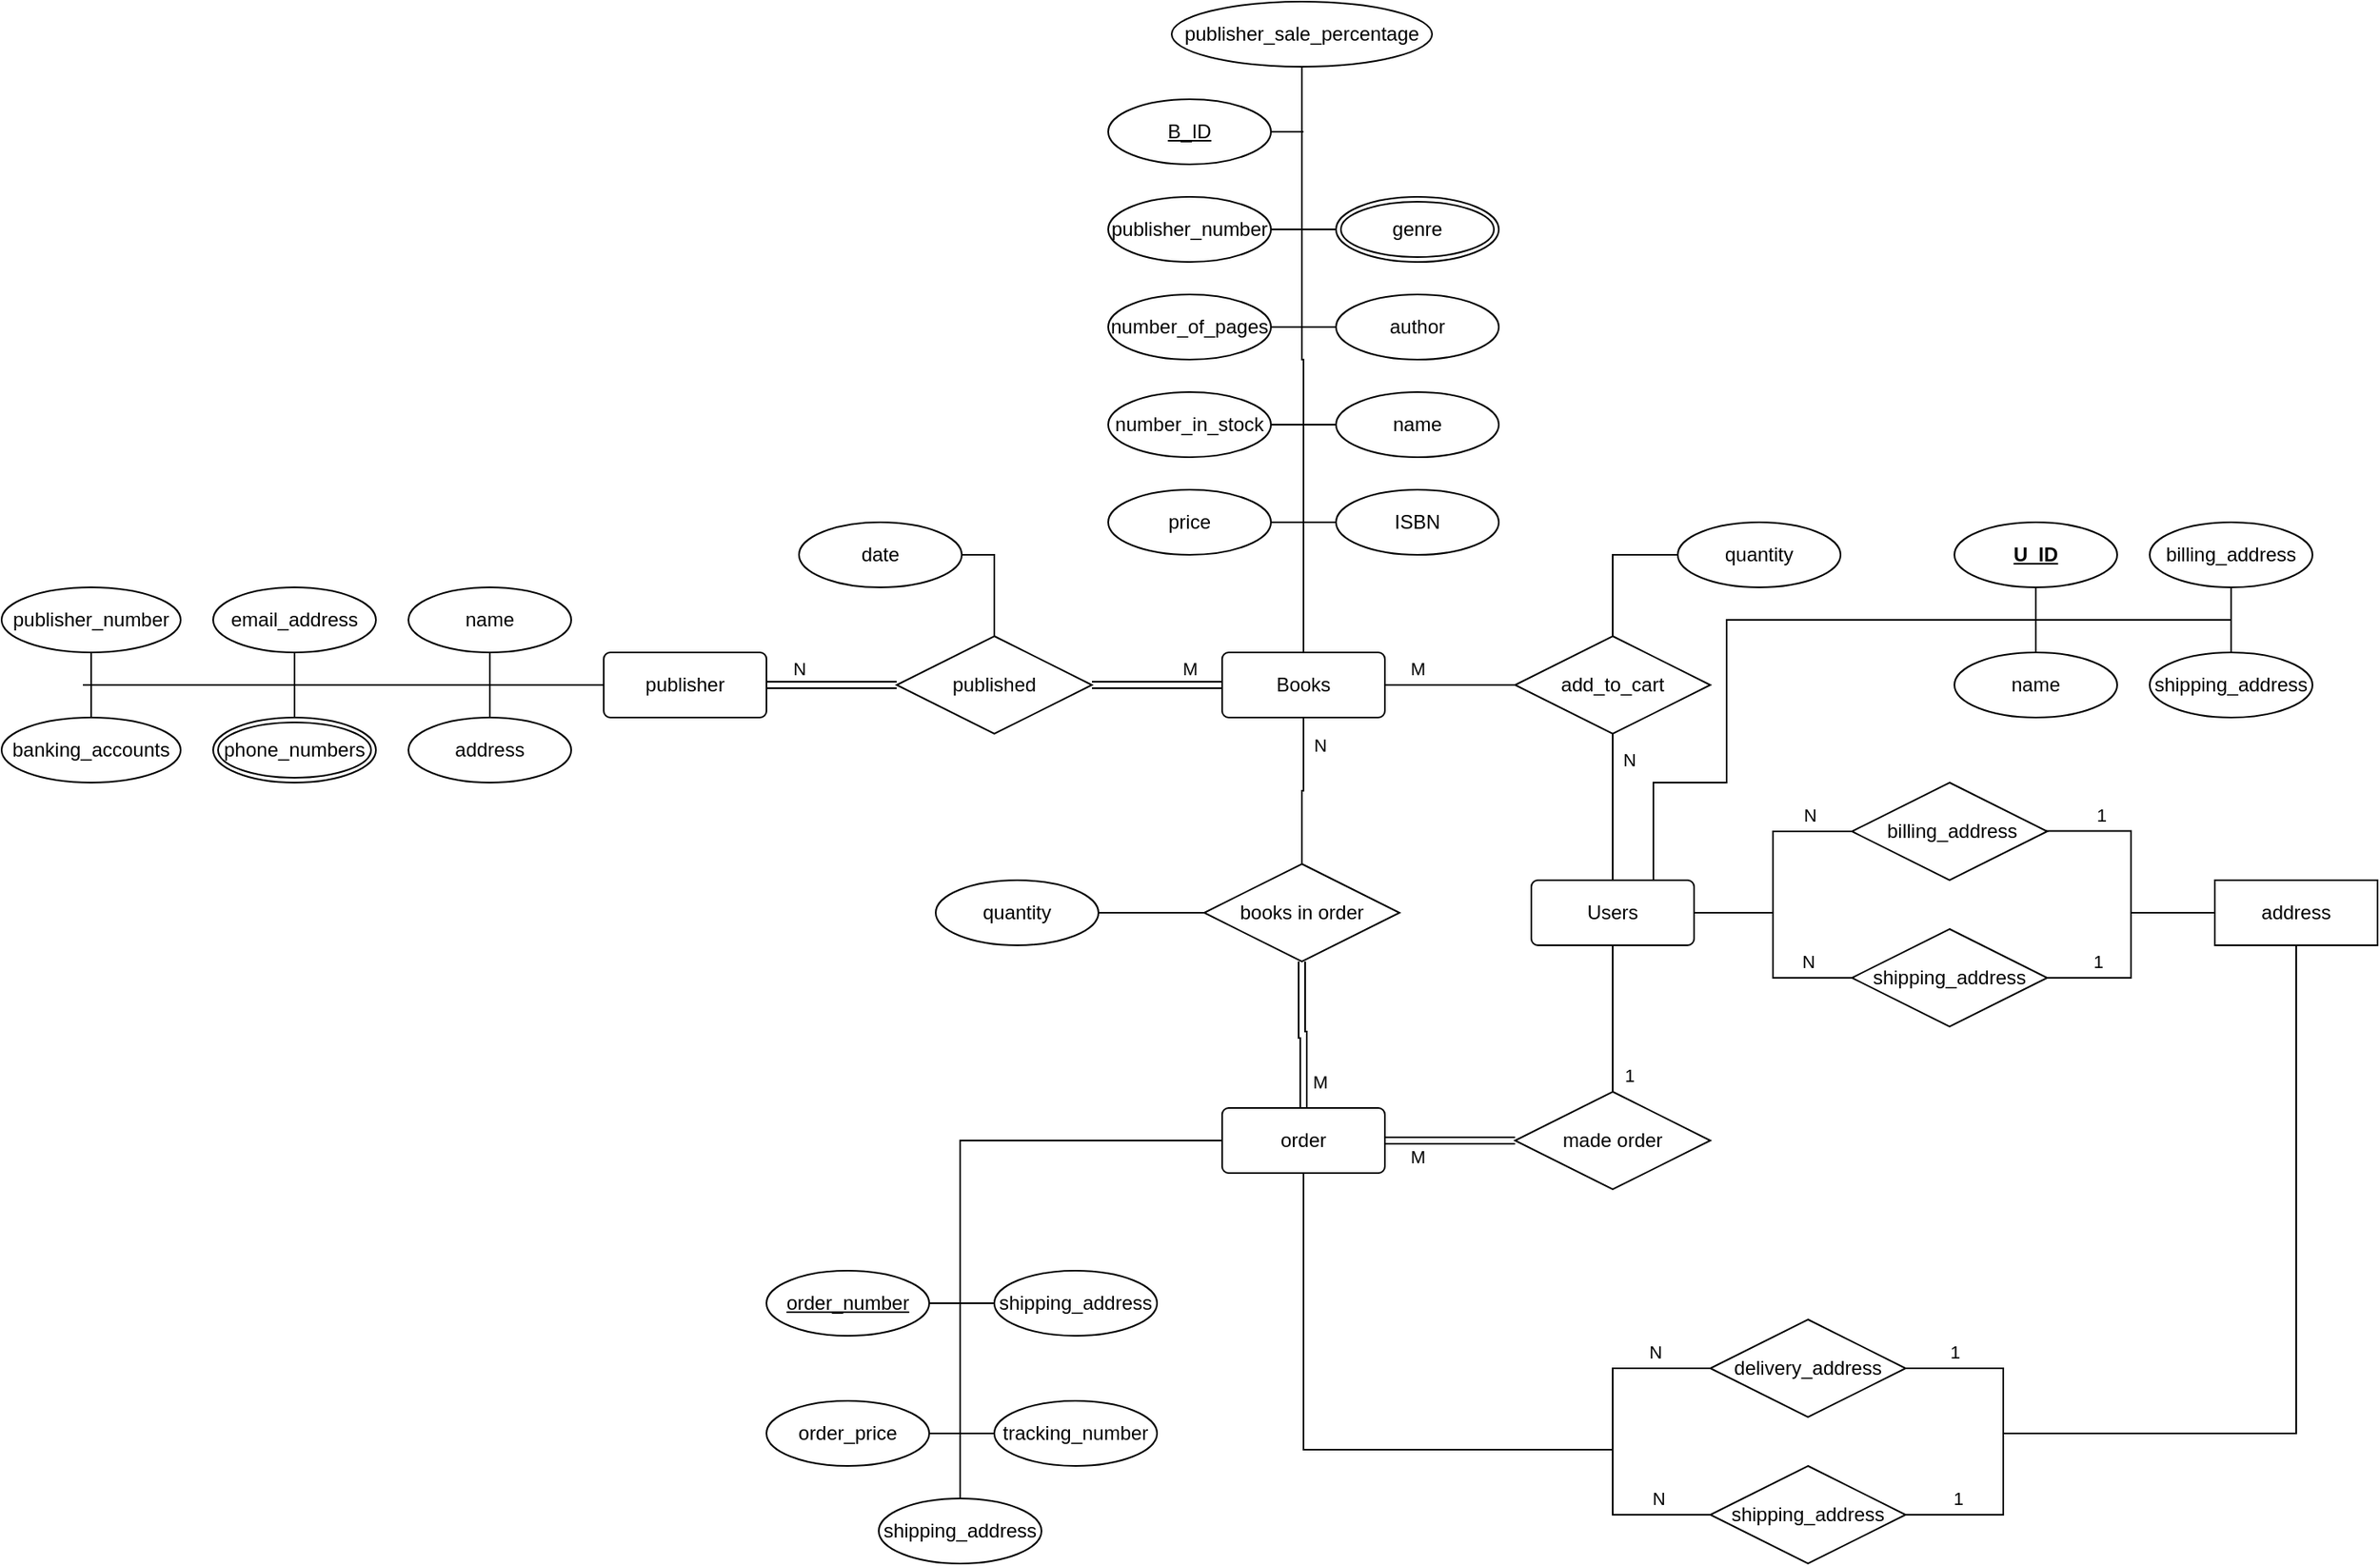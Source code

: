 <mxfile version="20.6.0" type="device"><diagram id="C5RBs43oDa-KdzZeNtuy" name="Page-1"><mxGraphModel dx="2085" dy="1860" grid="1" gridSize="10" guides="1" tooltips="1" connect="1" arrows="1" fold="1" page="1" pageScale="1" pageWidth="827" pageHeight="1169" math="0" shadow="0"><root><mxCell id="WIyWlLk6GJQsqaUBKTNV-0"/><mxCell id="WIyWlLk6GJQsqaUBKTNV-1" parent="WIyWlLk6GJQsqaUBKTNV-0"/><mxCell id="jb-GfdWBCqhSY-OQAUG5-9" value="M" style="edgeStyle=orthogonalEdgeStyle;shape=link;rounded=0;orthogonalLoop=1;jettySize=auto;html=1;exitX=0;exitY=0.5;exitDx=0;exitDy=0;entryX=1;entryY=0.5;entryDx=0;entryDy=0;strokeColor=default;endArrow=none;endFill=0;" parent="WIyWlLk6GJQsqaUBKTNV-1" source="jb-GfdWBCqhSY-OQAUG5-0" target="jb-GfdWBCqhSY-OQAUG5-4" edge="1"><mxGeometry x="-0.5" y="-10" relative="1" as="geometry"><mxPoint as="offset"/></mxGeometry></mxCell><mxCell id="jb-GfdWBCqhSY-OQAUG5-12" value="M" style="edgeStyle=orthogonalEdgeStyle;rounded=0;orthogonalLoop=1;jettySize=auto;html=1;exitX=1;exitY=0.5;exitDx=0;exitDy=0;entryX=0;entryY=0.5;entryDx=0;entryDy=0;strokeColor=default;endArrow=none;endFill=0;" parent="WIyWlLk6GJQsqaUBKTNV-1" source="jb-GfdWBCqhSY-OQAUG5-0" target="jb-GfdWBCqhSY-OQAUG5-6" edge="1"><mxGeometry x="-0.5" y="10" relative="1" as="geometry"><mxPoint as="offset"/></mxGeometry></mxCell><mxCell id="jb-GfdWBCqhSY-OQAUG5-16" style="edgeStyle=orthogonalEdgeStyle;rounded=0;orthogonalLoop=1;jettySize=auto;html=1;exitX=0.5;exitY=0;exitDx=0;exitDy=0;strokeColor=default;endArrow=none;endFill=0;entryX=0.5;entryY=1;entryDx=0;entryDy=0;" parent="WIyWlLk6GJQsqaUBKTNV-1" source="jb-GfdWBCqhSY-OQAUG5-0" target="jb-GfdWBCqhSY-OQAUG5-33" edge="1"><mxGeometry relative="1" as="geometry"><mxPoint x="490" y="-80" as="targetPoint"/></mxGeometry></mxCell><mxCell id="jb-GfdWBCqhSY-OQAUG5-0" value="Books" style="rounded=1;arcSize=10;whiteSpace=wrap;html=1;align=center;" parent="WIyWlLk6GJQsqaUBKTNV-1" vertex="1"><mxGeometry x="440" y="240" width="100" height="40" as="geometry"/></mxCell><mxCell id="jb-GfdWBCqhSY-OQAUG5-14" style="edgeStyle=orthogonalEdgeStyle;rounded=0;orthogonalLoop=1;jettySize=auto;html=1;exitX=0.5;exitY=1;exitDx=0;exitDy=0;entryX=0.5;entryY=0;entryDx=0;entryDy=0;strokeColor=default;endArrow=none;endFill=0;" parent="WIyWlLk6GJQsqaUBKTNV-1" source="jb-GfdWBCqhSY-OQAUG5-1" target="jb-GfdWBCqhSY-OQAUG5-7" edge="1"><mxGeometry relative="1" as="geometry"/></mxCell><mxCell id="jb-GfdWBCqhSY-OQAUG5-59" value="1" style="edgeLabel;html=1;align=center;verticalAlign=middle;resizable=0;points=[];" parent="jb-GfdWBCqhSY-OQAUG5-14" vertex="1" connectable="0"><mxGeometry x="-0.489" relative="1" as="geometry"><mxPoint x="10" y="57" as="offset"/></mxGeometry></mxCell><mxCell id="jb-GfdWBCqhSY-OQAUG5-108" style="edgeStyle=orthogonalEdgeStyle;rounded=0;orthogonalLoop=1;jettySize=auto;html=1;exitX=0.75;exitY=0;exitDx=0;exitDy=0;strokeColor=default;endArrow=none;endFill=0;" parent="WIyWlLk6GJQsqaUBKTNV-1" source="jb-GfdWBCqhSY-OQAUG5-1" edge="1"><mxGeometry relative="1" as="geometry"><mxPoint x="1060" y="210" as="targetPoint"/><Array as="points"><mxPoint x="705" y="320"/><mxPoint x="750" y="320"/><mxPoint x="750" y="220"/><mxPoint x="1060" y="220"/></Array></mxGeometry></mxCell><mxCell id="jb-GfdWBCqhSY-OQAUG5-110" style="edgeStyle=orthogonalEdgeStyle;rounded=0;orthogonalLoop=1;jettySize=auto;html=1;exitX=1;exitY=0.5;exitDx=0;exitDy=0;entryX=0;entryY=0.5;entryDx=0;entryDy=0;strokeColor=default;endArrow=none;endFill=0;" parent="WIyWlLk6GJQsqaUBKTNV-1" source="jb-GfdWBCqhSY-OQAUG5-1" target="jb-GfdWBCqhSY-OQAUG5-106" edge="1"><mxGeometry relative="1" as="geometry"/></mxCell><mxCell id="jb-GfdWBCqhSY-OQAUG5-113" style="edgeStyle=orthogonalEdgeStyle;rounded=0;orthogonalLoop=1;jettySize=auto;html=1;exitX=1;exitY=0.5;exitDx=0;exitDy=0;entryX=0;entryY=0.5;entryDx=0;entryDy=0;strokeColor=default;endArrow=none;endFill=0;" parent="WIyWlLk6GJQsqaUBKTNV-1" source="jb-GfdWBCqhSY-OQAUG5-1" target="jb-GfdWBCqhSY-OQAUG5-112" edge="1"><mxGeometry relative="1" as="geometry"/></mxCell><mxCell id="jb-GfdWBCqhSY-OQAUG5-115" value="N" style="edgeLabel;html=1;align=center;verticalAlign=middle;resizable=0;points=[];" parent="jb-GfdWBCqhSY-OQAUG5-113" vertex="1" connectable="0"><mxGeometry x="-0.704" y="-1" relative="1" as="geometry"><mxPoint x="50" y="-61" as="offset"/></mxGeometry></mxCell><mxCell id="jb-GfdWBCqhSY-OQAUG5-117" value="N" style="edgeLabel;html=1;align=center;verticalAlign=middle;resizable=0;points=[];" parent="jb-GfdWBCqhSY-OQAUG5-113" vertex="1" connectable="0"><mxGeometry x="0.652" relative="1" as="geometry"><mxPoint x="-3" y="-10" as="offset"/></mxGeometry></mxCell><mxCell id="jb-GfdWBCqhSY-OQAUG5-1" value="Users" style="rounded=1;arcSize=10;whiteSpace=wrap;html=1;align=center;" parent="WIyWlLk6GJQsqaUBKTNV-1" vertex="1"><mxGeometry x="630" y="380" width="100" height="40" as="geometry"/></mxCell><mxCell id="jb-GfdWBCqhSY-OQAUG5-10" style="edgeStyle=orthogonalEdgeStyle;shape=link;rounded=0;orthogonalLoop=1;jettySize=auto;html=1;exitX=0.5;exitY=0;exitDx=0;exitDy=0;entryX=0.5;entryY=1;entryDx=0;entryDy=0;strokeColor=default;endArrow=none;endFill=0;" parent="WIyWlLk6GJQsqaUBKTNV-1" source="jb-GfdWBCqhSY-OQAUG5-2" target="jb-GfdWBCqhSY-OQAUG5-5" edge="1"><mxGeometry relative="1" as="geometry"/></mxCell><mxCell id="jb-GfdWBCqhSY-OQAUG5-62" value="M" style="edgeLabel;html=1;align=center;verticalAlign=middle;resizable=0;points=[];" parent="jb-GfdWBCqhSY-OQAUG5-10" vertex="1" connectable="0"><mxGeometry x="-0.644" y="-2" relative="1" as="geometry"><mxPoint x="8" as="offset"/></mxGeometry></mxCell><mxCell id="jb-GfdWBCqhSY-OQAUG5-11" style="edgeStyle=orthogonalEdgeStyle;shape=link;rounded=0;orthogonalLoop=1;jettySize=auto;html=1;exitX=1;exitY=0.5;exitDx=0;exitDy=0;entryX=0;entryY=0.5;entryDx=0;entryDy=0;strokeColor=default;endArrow=none;endFill=0;" parent="WIyWlLk6GJQsqaUBKTNV-1" source="jb-GfdWBCqhSY-OQAUG5-2" target="jb-GfdWBCqhSY-OQAUG5-7" edge="1"><mxGeometry relative="1" as="geometry"/></mxCell><mxCell id="jb-GfdWBCqhSY-OQAUG5-58" value="M" style="edgeLabel;html=1;align=center;verticalAlign=middle;resizable=0;points=[];" parent="jb-GfdWBCqhSY-OQAUG5-11" vertex="1" connectable="0"><mxGeometry x="-0.45" y="2" relative="1" as="geometry"><mxPoint x="-2" y="12" as="offset"/></mxGeometry></mxCell><mxCell id="jb-GfdWBCqhSY-OQAUG5-107" style="edgeStyle=orthogonalEdgeStyle;rounded=0;orthogonalLoop=1;jettySize=auto;html=1;exitX=0;exitY=0.5;exitDx=0;exitDy=0;entryX=0.5;entryY=0;entryDx=0;entryDy=0;strokeColor=default;endArrow=none;endFill=0;" parent="WIyWlLk6GJQsqaUBKTNV-1" source="jb-GfdWBCqhSY-OQAUG5-2" target="jb-GfdWBCqhSY-OQAUG5-103" edge="1"><mxGeometry relative="1" as="geometry"/></mxCell><mxCell id="jb-GfdWBCqhSY-OQAUG5-122" style="edgeStyle=orthogonalEdgeStyle;rounded=0;orthogonalLoop=1;jettySize=auto;html=1;exitX=0.5;exitY=1;exitDx=0;exitDy=0;entryX=0;entryY=0.5;entryDx=0;entryDy=0;strokeColor=default;endArrow=none;endFill=0;" parent="WIyWlLk6GJQsqaUBKTNV-1" source="jb-GfdWBCqhSY-OQAUG5-2" target="jb-GfdWBCqhSY-OQAUG5-120" edge="1"><mxGeometry relative="1" as="geometry"><Array as="points"><mxPoint x="490" y="730"/><mxPoint x="680" y="730"/><mxPoint x="680" y="680"/></Array></mxGeometry></mxCell><mxCell id="jb-GfdWBCqhSY-OQAUG5-126" value="N" style="edgeLabel;html=1;align=center;verticalAlign=middle;resizable=0;points=[];" parent="jb-GfdWBCqhSY-OQAUG5-122" vertex="1" connectable="0"><mxGeometry x="0.855" y="-3" relative="1" as="geometry"><mxPoint y="-13" as="offset"/></mxGeometry></mxCell><mxCell id="jb-GfdWBCqhSY-OQAUG5-123" style="edgeStyle=orthogonalEdgeStyle;rounded=0;orthogonalLoop=1;jettySize=auto;html=1;exitX=0.5;exitY=1;exitDx=0;exitDy=0;entryX=0;entryY=0.5;entryDx=0;entryDy=0;strokeColor=default;endArrow=none;endFill=0;" parent="WIyWlLk6GJQsqaUBKTNV-1" source="jb-GfdWBCqhSY-OQAUG5-2" target="jb-GfdWBCqhSY-OQAUG5-121" edge="1"><mxGeometry relative="1" as="geometry"><Array as="points"><mxPoint x="490" y="730"/><mxPoint x="680" y="730"/><mxPoint x="680" y="770"/></Array></mxGeometry></mxCell><mxCell id="jb-GfdWBCqhSY-OQAUG5-127" value="N" style="edgeLabel;html=1;align=center;verticalAlign=middle;resizable=0;points=[];" parent="jb-GfdWBCqhSY-OQAUG5-123" vertex="1" connectable="0"><mxGeometry x="0.858" y="2" relative="1" as="geometry"><mxPoint y="-8" as="offset"/></mxGeometry></mxCell><mxCell id="jb-GfdWBCqhSY-OQAUG5-2" value="order" style="rounded=1;arcSize=10;whiteSpace=wrap;html=1;align=center;" parent="WIyWlLk6GJQsqaUBKTNV-1" vertex="1"><mxGeometry x="440" y="520" width="100" height="40" as="geometry"/></mxCell><mxCell id="jb-GfdWBCqhSY-OQAUG5-8" style="edgeStyle=orthogonalEdgeStyle;rounded=0;orthogonalLoop=1;jettySize=auto;html=1;exitX=1;exitY=0.5;exitDx=0;exitDy=0;entryX=0;entryY=0.5;entryDx=0;entryDy=0;endArrow=none;endFill=0;strokeColor=default;shape=link;" parent="WIyWlLk6GJQsqaUBKTNV-1" source="jb-GfdWBCqhSY-OQAUG5-3" target="jb-GfdWBCqhSY-OQAUG5-4" edge="1"><mxGeometry relative="1" as="geometry"/></mxCell><mxCell id="jb-GfdWBCqhSY-OQAUG5-61" value="N" style="edgeLabel;html=1;align=center;verticalAlign=middle;resizable=0;points=[];" parent="jb-GfdWBCqhSY-OQAUG5-8" vertex="1" connectable="0"><mxGeometry x="-0.55" y="1" relative="1" as="geometry"><mxPoint x="2" y="-9" as="offset"/></mxGeometry></mxCell><mxCell id="jb-GfdWBCqhSY-OQAUG5-89" style="edgeStyle=orthogonalEdgeStyle;rounded=0;orthogonalLoop=1;jettySize=auto;html=1;exitX=0;exitY=0.5;exitDx=0;exitDy=0;strokeColor=default;endArrow=none;endFill=0;" parent="WIyWlLk6GJQsqaUBKTNV-1" source="jb-GfdWBCqhSY-OQAUG5-3" edge="1"><mxGeometry relative="1" as="geometry"><mxPoint x="-260" y="260" as="targetPoint"/></mxGeometry></mxCell><mxCell id="jb-GfdWBCqhSY-OQAUG5-3" value="publisher" style="rounded=1;arcSize=10;whiteSpace=wrap;html=1;align=center;" parent="WIyWlLk6GJQsqaUBKTNV-1" vertex="1"><mxGeometry x="60" y="240" width="100" height="40" as="geometry"/></mxCell><mxCell id="jb-GfdWBCqhSY-OQAUG5-4" value="published" style="shape=rhombus;perimeter=rhombusPerimeter;whiteSpace=wrap;html=1;align=center;" parent="WIyWlLk6GJQsqaUBKTNV-1" vertex="1"><mxGeometry x="240" y="230" width="120" height="60" as="geometry"/></mxCell><mxCell id="jb-GfdWBCqhSY-OQAUG5-15" style="edgeStyle=orthogonalEdgeStyle;rounded=0;orthogonalLoop=1;jettySize=auto;html=1;exitX=0.5;exitY=0;exitDx=0;exitDy=0;entryX=0.5;entryY=1;entryDx=0;entryDy=0;strokeColor=default;endArrow=none;endFill=0;" parent="WIyWlLk6GJQsqaUBKTNV-1" source="jb-GfdWBCqhSY-OQAUG5-5" target="jb-GfdWBCqhSY-OQAUG5-0" edge="1"><mxGeometry relative="1" as="geometry"/></mxCell><mxCell id="jb-GfdWBCqhSY-OQAUG5-63" value="N" style="edgeLabel;html=1;align=center;verticalAlign=middle;resizable=0;points=[];" parent="jb-GfdWBCqhSY-OQAUG5-15" vertex="1" connectable="0"><mxGeometry x="0.622" y="-2" relative="1" as="geometry"><mxPoint x="8" as="offset"/></mxGeometry></mxCell><mxCell id="jb-GfdWBCqhSY-OQAUG5-5" value="books in order" style="shape=rhombus;perimeter=rhombusPerimeter;whiteSpace=wrap;html=1;align=center;" parent="WIyWlLk6GJQsqaUBKTNV-1" vertex="1"><mxGeometry x="429" y="370" width="120" height="60" as="geometry"/></mxCell><mxCell id="jb-GfdWBCqhSY-OQAUG5-13" style="edgeStyle=orthogonalEdgeStyle;rounded=0;orthogonalLoop=1;jettySize=auto;html=1;exitX=0.5;exitY=1;exitDx=0;exitDy=0;entryX=0.5;entryY=0;entryDx=0;entryDy=0;strokeColor=default;endArrow=none;endFill=0;" parent="WIyWlLk6GJQsqaUBKTNV-1" source="jb-GfdWBCqhSY-OQAUG5-6" target="jb-GfdWBCqhSY-OQAUG5-1" edge="1"><mxGeometry relative="1" as="geometry"/></mxCell><mxCell id="jb-GfdWBCqhSY-OQAUG5-60" value="N" style="edgeLabel;html=1;align=center;verticalAlign=middle;resizable=0;points=[];" parent="jb-GfdWBCqhSY-OQAUG5-13" vertex="1" connectable="0"><mxGeometry x="-0.644" y="1" relative="1" as="geometry"><mxPoint x="9" as="offset"/></mxGeometry></mxCell><mxCell id="jb-GfdWBCqhSY-OQAUG5-6" value="add_to_cart" style="shape=rhombus;perimeter=rhombusPerimeter;whiteSpace=wrap;html=1;align=center;" parent="WIyWlLk6GJQsqaUBKTNV-1" vertex="1"><mxGeometry x="620" y="230" width="120" height="60" as="geometry"/></mxCell><mxCell id="jb-GfdWBCqhSY-OQAUG5-7" value="made order" style="shape=rhombus;perimeter=rhombusPerimeter;whiteSpace=wrap;html=1;align=center;" parent="WIyWlLk6GJQsqaUBKTNV-1" vertex="1"><mxGeometry x="620" y="510" width="120" height="60" as="geometry"/></mxCell><mxCell id="jb-GfdWBCqhSY-OQAUG5-41" style="edgeStyle=orthogonalEdgeStyle;rounded=0;orthogonalLoop=1;jettySize=auto;html=1;exitX=1;exitY=0.5;exitDx=0;exitDy=0;strokeColor=default;endArrow=none;endFill=0;" parent="WIyWlLk6GJQsqaUBKTNV-1" source="jb-GfdWBCqhSY-OQAUG5-23" edge="1"><mxGeometry relative="1" as="geometry"><mxPoint x="490" y="160" as="targetPoint"/></mxGeometry></mxCell><mxCell id="jb-GfdWBCqhSY-OQAUG5-23" value="price" style="ellipse;whiteSpace=wrap;html=1;align=center;" parent="WIyWlLk6GJQsqaUBKTNV-1" vertex="1"><mxGeometry x="370" y="140" width="100" height="40" as="geometry"/></mxCell><mxCell id="jb-GfdWBCqhSY-OQAUG5-40" style="edgeStyle=orthogonalEdgeStyle;rounded=0;orthogonalLoop=1;jettySize=auto;html=1;exitX=1;exitY=0.5;exitDx=0;exitDy=0;strokeColor=default;endArrow=none;endFill=0;" parent="WIyWlLk6GJQsqaUBKTNV-1" source="jb-GfdWBCqhSY-OQAUG5-26" edge="1"><mxGeometry relative="1" as="geometry"><mxPoint x="490" y="100" as="targetPoint"/></mxGeometry></mxCell><mxCell id="jb-GfdWBCqhSY-OQAUG5-26" value="number_in_stock" style="ellipse;whiteSpace=wrap;html=1;align=center;" parent="WIyWlLk6GJQsqaUBKTNV-1" vertex="1"><mxGeometry x="370" y="80" width="100" height="40" as="geometry"/></mxCell><mxCell id="jb-GfdWBCqhSY-OQAUG5-37" style="edgeStyle=orthogonalEdgeStyle;rounded=0;orthogonalLoop=1;jettySize=auto;html=1;exitX=1;exitY=0.5;exitDx=0;exitDy=0;strokeColor=default;endArrow=none;endFill=0;" parent="WIyWlLk6GJQsqaUBKTNV-1" source="jb-GfdWBCqhSY-OQAUG5-27" edge="1"><mxGeometry relative="1" as="geometry"><mxPoint x="490" y="40" as="targetPoint"/></mxGeometry></mxCell><mxCell id="jb-GfdWBCqhSY-OQAUG5-27" value="number_of_pages" style="ellipse;whiteSpace=wrap;html=1;align=center;" parent="WIyWlLk6GJQsqaUBKTNV-1" vertex="1"><mxGeometry x="370" y="20" width="100" height="40" as="geometry"/></mxCell><mxCell id="jb-GfdWBCqhSY-OQAUG5-38" style="edgeStyle=orthogonalEdgeStyle;rounded=0;orthogonalLoop=1;jettySize=auto;html=1;exitX=0;exitY=0.5;exitDx=0;exitDy=0;strokeColor=default;endArrow=none;endFill=0;" parent="WIyWlLk6GJQsqaUBKTNV-1" source="jb-GfdWBCqhSY-OQAUG5-28" edge="1"><mxGeometry relative="1" as="geometry"><mxPoint x="490" y="40" as="targetPoint"/></mxGeometry></mxCell><mxCell id="jb-GfdWBCqhSY-OQAUG5-28" value="author" style="ellipse;whiteSpace=wrap;html=1;align=center;" parent="WIyWlLk6GJQsqaUBKTNV-1" vertex="1"><mxGeometry x="510" y="20" width="100" height="40" as="geometry"/></mxCell><mxCell id="jb-GfdWBCqhSY-OQAUG5-39" style="edgeStyle=orthogonalEdgeStyle;rounded=0;orthogonalLoop=1;jettySize=auto;html=1;exitX=0;exitY=0.5;exitDx=0;exitDy=0;strokeColor=default;endArrow=none;endFill=0;" parent="WIyWlLk6GJQsqaUBKTNV-1" source="jb-GfdWBCqhSY-OQAUG5-29" edge="1"><mxGeometry relative="1" as="geometry"><mxPoint x="490" y="100" as="targetPoint"/></mxGeometry></mxCell><mxCell id="jb-GfdWBCqhSY-OQAUG5-29" value="name" style="ellipse;whiteSpace=wrap;html=1;align=center;" parent="WIyWlLk6GJQsqaUBKTNV-1" vertex="1"><mxGeometry x="510" y="80" width="100" height="40" as="geometry"/></mxCell><mxCell id="jb-GfdWBCqhSY-OQAUG5-42" style="edgeStyle=orthogonalEdgeStyle;rounded=0;orthogonalLoop=1;jettySize=auto;html=1;exitX=0;exitY=0.5;exitDx=0;exitDy=0;strokeColor=default;endArrow=none;endFill=0;" parent="WIyWlLk6GJQsqaUBKTNV-1" source="jb-GfdWBCqhSY-OQAUG5-30" edge="1"><mxGeometry relative="1" as="geometry"><mxPoint x="490" y="160" as="targetPoint"/></mxGeometry></mxCell><mxCell id="jb-GfdWBCqhSY-OQAUG5-30" value="ISBN" style="ellipse;whiteSpace=wrap;html=1;align=center;" parent="WIyWlLk6GJQsqaUBKTNV-1" vertex="1"><mxGeometry x="510" y="140" width="100" height="40" as="geometry"/></mxCell><mxCell id="jb-GfdWBCqhSY-OQAUG5-35" style="edgeStyle=orthogonalEdgeStyle;rounded=0;orthogonalLoop=1;jettySize=auto;html=1;exitX=1;exitY=0.5;exitDx=0;exitDy=0;strokeColor=default;endArrow=none;endFill=0;" parent="WIyWlLk6GJQsqaUBKTNV-1" source="jb-GfdWBCqhSY-OQAUG5-31" edge="1"><mxGeometry relative="1" as="geometry"><mxPoint x="490" y="-20" as="targetPoint"/></mxGeometry></mxCell><mxCell id="jb-GfdWBCqhSY-OQAUG5-31" value="publisher_number" style="ellipse;whiteSpace=wrap;html=1;align=center;" parent="WIyWlLk6GJQsqaUBKTNV-1" vertex="1"><mxGeometry x="370" y="-40" width="100" height="40" as="geometry"/></mxCell><mxCell id="jb-GfdWBCqhSY-OQAUG5-33" value="publisher_sale_percentage" style="ellipse;whiteSpace=wrap;html=1;align=center;" parent="WIyWlLk6GJQsqaUBKTNV-1" vertex="1"><mxGeometry x="409" y="-160" width="160" height="40" as="geometry"/></mxCell><mxCell id="jb-GfdWBCqhSY-OQAUG5-36" style="edgeStyle=orthogonalEdgeStyle;rounded=0;orthogonalLoop=1;jettySize=auto;html=1;exitX=0;exitY=0.5;exitDx=0;exitDy=0;strokeColor=default;endArrow=none;endFill=0;" parent="WIyWlLk6GJQsqaUBKTNV-1" source="jb-GfdWBCqhSY-OQAUG5-34" edge="1"><mxGeometry relative="1" as="geometry"><mxPoint x="490" y="-20" as="targetPoint"/></mxGeometry></mxCell><mxCell id="jb-GfdWBCqhSY-OQAUG5-34" value="genre" style="ellipse;shape=doubleEllipse;margin=3;whiteSpace=wrap;html=1;align=center;" parent="WIyWlLk6GJQsqaUBKTNV-1" vertex="1"><mxGeometry x="510" y="-40" width="100" height="40" as="geometry"/></mxCell><mxCell id="jb-GfdWBCqhSY-OQAUG5-45" style="edgeStyle=orthogonalEdgeStyle;rounded=0;orthogonalLoop=1;jettySize=auto;html=1;exitX=1;exitY=0.5;exitDx=0;exitDy=0;strokeColor=default;endArrow=none;endFill=0;" parent="WIyWlLk6GJQsqaUBKTNV-1" source="jb-GfdWBCqhSY-OQAUG5-43" target="jb-GfdWBCqhSY-OQAUG5-4" edge="1"><mxGeometry relative="1" as="geometry"/></mxCell><mxCell id="jb-GfdWBCqhSY-OQAUG5-43" value="date" style="ellipse;whiteSpace=wrap;html=1;align=center;" parent="WIyWlLk6GJQsqaUBKTNV-1" vertex="1"><mxGeometry x="180" y="160" width="100" height="40" as="geometry"/></mxCell><mxCell id="jb-GfdWBCqhSY-OQAUG5-47" style="edgeStyle=orthogonalEdgeStyle;rounded=0;orthogonalLoop=1;jettySize=auto;html=1;exitX=0;exitY=0.5;exitDx=0;exitDy=0;entryX=0.5;entryY=0;entryDx=0;entryDy=0;strokeColor=default;endArrow=none;endFill=0;" parent="WIyWlLk6GJQsqaUBKTNV-1" source="jb-GfdWBCqhSY-OQAUG5-46" target="jb-GfdWBCqhSY-OQAUG5-6" edge="1"><mxGeometry relative="1" as="geometry"/></mxCell><mxCell id="jb-GfdWBCqhSY-OQAUG5-46" value="quantity" style="ellipse;whiteSpace=wrap;html=1;align=center;" parent="WIyWlLk6GJQsqaUBKTNV-1" vertex="1"><mxGeometry x="720" y="160" width="100" height="40" as="geometry"/></mxCell><mxCell id="jb-GfdWBCqhSY-OQAUG5-53" style="edgeStyle=orthogonalEdgeStyle;rounded=0;orthogonalLoop=1;jettySize=auto;html=1;exitX=0.5;exitY=1;exitDx=0;exitDy=0;strokeColor=default;endArrow=none;endFill=0;" parent="WIyWlLk6GJQsqaUBKTNV-1" source="jb-GfdWBCqhSY-OQAUG5-48" edge="1"><mxGeometry relative="1" as="geometry"><mxPoint x="940" y="220" as="targetPoint"/></mxGeometry></mxCell><mxCell id="jb-GfdWBCqhSY-OQAUG5-48" value="&lt;b&gt;&lt;u&gt;U_ID&lt;/u&gt;&lt;/b&gt;" style="ellipse;whiteSpace=wrap;html=1;align=center;" parent="WIyWlLk6GJQsqaUBKTNV-1" vertex="1"><mxGeometry x="890" y="160" width="100" height="40" as="geometry"/></mxCell><mxCell id="jb-GfdWBCqhSY-OQAUG5-54" style="edgeStyle=orthogonalEdgeStyle;rounded=0;orthogonalLoop=1;jettySize=auto;html=1;exitX=0.5;exitY=0;exitDx=0;exitDy=0;strokeColor=default;endArrow=none;endFill=0;" parent="WIyWlLk6GJQsqaUBKTNV-1" source="jb-GfdWBCqhSY-OQAUG5-50" edge="1"><mxGeometry relative="1" as="geometry"><mxPoint x="940" y="220" as="targetPoint"/></mxGeometry></mxCell><mxCell id="jb-GfdWBCqhSY-OQAUG5-50" value="name" style="ellipse;whiteSpace=wrap;html=1;align=center;" parent="WIyWlLk6GJQsqaUBKTNV-1" vertex="1"><mxGeometry x="890" y="240" width="100" height="40" as="geometry"/></mxCell><mxCell id="jb-GfdWBCqhSY-OQAUG5-55" style="edgeStyle=orthogonalEdgeStyle;rounded=0;orthogonalLoop=1;jettySize=auto;html=1;exitX=0.5;exitY=1;exitDx=0;exitDy=0;strokeColor=default;endArrow=none;endFill=0;" parent="WIyWlLk6GJQsqaUBKTNV-1" source="jb-GfdWBCqhSY-OQAUG5-51" edge="1"><mxGeometry relative="1" as="geometry"><mxPoint x="1060" y="220" as="targetPoint"/></mxGeometry></mxCell><mxCell id="jb-GfdWBCqhSY-OQAUG5-51" value="billing_address" style="ellipse;whiteSpace=wrap;html=1;align=center;" parent="WIyWlLk6GJQsqaUBKTNV-1" vertex="1"><mxGeometry x="1010" y="160" width="100" height="40" as="geometry"/></mxCell><mxCell id="jb-GfdWBCqhSY-OQAUG5-56" style="edgeStyle=orthogonalEdgeStyle;rounded=0;orthogonalLoop=1;jettySize=auto;html=1;exitX=0.5;exitY=0;exitDx=0;exitDy=0;strokeColor=default;endArrow=none;endFill=0;" parent="WIyWlLk6GJQsqaUBKTNV-1" source="jb-GfdWBCqhSY-OQAUG5-52" edge="1"><mxGeometry relative="1" as="geometry"><mxPoint x="1060" y="220" as="targetPoint"/></mxGeometry></mxCell><mxCell id="jb-GfdWBCqhSY-OQAUG5-52" value="shipping_address" style="ellipse;whiteSpace=wrap;html=1;align=center;" parent="WIyWlLk6GJQsqaUBKTNV-1" vertex="1"><mxGeometry x="1010" y="240" width="100" height="40" as="geometry"/></mxCell><mxCell id="jb-GfdWBCqhSY-OQAUG5-81" style="edgeStyle=orthogonalEdgeStyle;rounded=0;orthogonalLoop=1;jettySize=auto;html=1;exitX=1;exitY=0.5;exitDx=0;exitDy=0;strokeColor=default;endArrow=none;endFill=0;" parent="WIyWlLk6GJQsqaUBKTNV-1" source="jb-GfdWBCqhSY-OQAUG5-65" edge="1"><mxGeometry relative="1" as="geometry"><mxPoint x="280" y="640" as="targetPoint"/></mxGeometry></mxCell><mxCell id="jb-GfdWBCqhSY-OQAUG5-65" value="&lt;u&gt;order_number&lt;/u&gt;" style="ellipse;whiteSpace=wrap;html=1;align=center;" parent="WIyWlLk6GJQsqaUBKTNV-1" vertex="1"><mxGeometry x="160" y="620" width="100" height="40" as="geometry"/></mxCell><mxCell id="jb-GfdWBCqhSY-OQAUG5-80" style="edgeStyle=orthogonalEdgeStyle;rounded=0;orthogonalLoop=1;jettySize=auto;html=1;exitX=0;exitY=0.5;exitDx=0;exitDy=0;strokeColor=default;endArrow=none;endFill=0;" parent="WIyWlLk6GJQsqaUBKTNV-1" source="jb-GfdWBCqhSY-OQAUG5-66" edge="1"><mxGeometry relative="1" as="geometry"><mxPoint x="280" y="640" as="targetPoint"/></mxGeometry></mxCell><mxCell id="jb-GfdWBCqhSY-OQAUG5-66" value="shipping_address" style="ellipse;whiteSpace=wrap;html=1;align=center;" parent="WIyWlLk6GJQsqaUBKTNV-1" vertex="1"><mxGeometry x="300" y="620" width="100" height="40" as="geometry"/></mxCell><mxCell id="jb-GfdWBCqhSY-OQAUG5-78" style="edgeStyle=orthogonalEdgeStyle;rounded=0;orthogonalLoop=1;jettySize=auto;html=1;exitX=1;exitY=0.5;exitDx=0;exitDy=0;strokeColor=default;endArrow=none;endFill=0;" parent="WIyWlLk6GJQsqaUBKTNV-1" source="jb-GfdWBCqhSY-OQAUG5-67" edge="1"><mxGeometry relative="1" as="geometry"><mxPoint x="280" y="720" as="targetPoint"/></mxGeometry></mxCell><mxCell id="jb-GfdWBCqhSY-OQAUG5-67" value="order_price" style="ellipse;whiteSpace=wrap;html=1;align=center;" parent="WIyWlLk6GJQsqaUBKTNV-1" vertex="1"><mxGeometry x="160" y="700" width="100" height="40" as="geometry"/></mxCell><mxCell id="jb-GfdWBCqhSY-OQAUG5-79" style="edgeStyle=orthogonalEdgeStyle;rounded=0;orthogonalLoop=1;jettySize=auto;html=1;exitX=0;exitY=0.5;exitDx=0;exitDy=0;strokeColor=default;endArrow=none;endFill=0;" parent="WIyWlLk6GJQsqaUBKTNV-1" edge="1"><mxGeometry relative="1" as="geometry"><mxPoint x="280" y="720" as="targetPoint"/><mxPoint x="300" y="720" as="sourcePoint"/></mxGeometry></mxCell><mxCell id="jb-GfdWBCqhSY-OQAUG5-70" value="tracking_number" style="ellipse;whiteSpace=wrap;html=1;align=center;" parent="WIyWlLk6GJQsqaUBKTNV-1" vertex="1"><mxGeometry x="300" y="700" width="100" height="40" as="geometry"/></mxCell><mxCell id="jb-GfdWBCqhSY-OQAUG5-98" style="edgeStyle=orthogonalEdgeStyle;rounded=0;orthogonalLoop=1;jettySize=auto;html=1;exitX=1;exitY=0.5;exitDx=0;exitDy=0;entryX=0;entryY=0.5;entryDx=0;entryDy=0;strokeColor=default;endArrow=none;endFill=0;" parent="WIyWlLk6GJQsqaUBKTNV-1" source="jb-GfdWBCqhSY-OQAUG5-72" target="jb-GfdWBCqhSY-OQAUG5-5" edge="1"><mxGeometry relative="1" as="geometry"/></mxCell><mxCell id="jb-GfdWBCqhSY-OQAUG5-72" value="quantity" style="ellipse;whiteSpace=wrap;html=1;align=center;" parent="WIyWlLk6GJQsqaUBKTNV-1" vertex="1"><mxGeometry x="264" y="380" width="100" height="40" as="geometry"/></mxCell><mxCell id="jb-GfdWBCqhSY-OQAUG5-94" style="edgeStyle=orthogonalEdgeStyle;rounded=0;orthogonalLoop=1;jettySize=auto;html=1;exitX=0.5;exitY=1;exitDx=0;exitDy=0;strokeColor=default;endArrow=none;endFill=0;" parent="WIyWlLk6GJQsqaUBKTNV-1" source="jb-GfdWBCqhSY-OQAUG5-82" edge="1"><mxGeometry relative="1" as="geometry"><mxPoint x="-10" y="260" as="targetPoint"/></mxGeometry></mxCell><mxCell id="jb-GfdWBCqhSY-OQAUG5-82" value="name" style="ellipse;whiteSpace=wrap;html=1;align=center;" parent="WIyWlLk6GJQsqaUBKTNV-1" vertex="1"><mxGeometry x="-60" y="200" width="100" height="40" as="geometry"/></mxCell><mxCell id="jb-GfdWBCqhSY-OQAUG5-95" style="edgeStyle=orthogonalEdgeStyle;rounded=0;orthogonalLoop=1;jettySize=auto;html=1;exitX=0.5;exitY=0;exitDx=0;exitDy=0;strokeColor=default;endArrow=none;endFill=0;" parent="WIyWlLk6GJQsqaUBKTNV-1" source="jb-GfdWBCqhSY-OQAUG5-83" edge="1"><mxGeometry relative="1" as="geometry"><mxPoint x="-10" y="260" as="targetPoint"/></mxGeometry></mxCell><mxCell id="jb-GfdWBCqhSY-OQAUG5-83" value="address" style="ellipse;whiteSpace=wrap;html=1;align=center;" parent="WIyWlLk6GJQsqaUBKTNV-1" vertex="1"><mxGeometry x="-60" y="280" width="100" height="40" as="geometry"/></mxCell><mxCell id="jb-GfdWBCqhSY-OQAUG5-92" style="edgeStyle=orthogonalEdgeStyle;rounded=0;orthogonalLoop=1;jettySize=auto;html=1;exitX=0.5;exitY=1;exitDx=0;exitDy=0;strokeColor=default;endArrow=none;endFill=0;" parent="WIyWlLk6GJQsqaUBKTNV-1" source="jb-GfdWBCqhSY-OQAUG5-84" edge="1"><mxGeometry relative="1" as="geometry"><mxPoint x="-130" y="260" as="targetPoint"/></mxGeometry></mxCell><mxCell id="jb-GfdWBCqhSY-OQAUG5-84" value="email_address" style="ellipse;whiteSpace=wrap;html=1;align=center;" parent="WIyWlLk6GJQsqaUBKTNV-1" vertex="1"><mxGeometry x="-180" y="200" width="100" height="40" as="geometry"/></mxCell><mxCell id="jb-GfdWBCqhSY-OQAUG5-93" style="edgeStyle=orthogonalEdgeStyle;rounded=0;orthogonalLoop=1;jettySize=auto;html=1;exitX=0.5;exitY=0;exitDx=0;exitDy=0;strokeColor=default;endArrow=none;endFill=0;" parent="WIyWlLk6GJQsqaUBKTNV-1" source="jb-GfdWBCqhSY-OQAUG5-86" edge="1"><mxGeometry relative="1" as="geometry"><mxPoint x="-130" y="260" as="targetPoint"/></mxGeometry></mxCell><mxCell id="jb-GfdWBCqhSY-OQAUG5-86" value="phone_numbers" style="ellipse;shape=doubleEllipse;margin=3;whiteSpace=wrap;html=1;align=center;" parent="WIyWlLk6GJQsqaUBKTNV-1" vertex="1"><mxGeometry x="-180" y="280" width="100" height="40" as="geometry"/></mxCell><mxCell id="jb-GfdWBCqhSY-OQAUG5-90" style="edgeStyle=orthogonalEdgeStyle;rounded=0;orthogonalLoop=1;jettySize=auto;html=1;exitX=0.5;exitY=0;exitDx=0;exitDy=0;strokeColor=default;endArrow=none;endFill=0;" parent="WIyWlLk6GJQsqaUBKTNV-1" edge="1"><mxGeometry relative="1" as="geometry"><mxPoint x="-255" y="260" as="targetPoint"/><mxPoint x="-255" y="280" as="sourcePoint"/></mxGeometry></mxCell><mxCell id="jb-GfdWBCqhSY-OQAUG5-91" style="edgeStyle=orthogonalEdgeStyle;rounded=0;orthogonalLoop=1;jettySize=auto;html=1;exitX=0.5;exitY=1;exitDx=0;exitDy=0;strokeColor=default;endArrow=none;endFill=0;" parent="WIyWlLk6GJQsqaUBKTNV-1" source="jb-GfdWBCqhSY-OQAUG5-88" edge="1"><mxGeometry relative="1" as="geometry"><mxPoint x="-255" y="260" as="targetPoint"/></mxGeometry></mxCell><mxCell id="jb-GfdWBCqhSY-OQAUG5-88" value="publisher_number" style="ellipse;whiteSpace=wrap;html=1;align=center;" parent="WIyWlLk6GJQsqaUBKTNV-1" vertex="1"><mxGeometry x="-310" y="200" width="110" height="40" as="geometry"/></mxCell><mxCell id="jb-GfdWBCqhSY-OQAUG5-97" style="edgeStyle=orthogonalEdgeStyle;rounded=0;orthogonalLoop=1;jettySize=auto;html=1;exitX=1;exitY=0.5;exitDx=0;exitDy=0;strokeColor=default;endArrow=none;endFill=0;" parent="WIyWlLk6GJQsqaUBKTNV-1" source="jb-GfdWBCqhSY-OQAUG5-96" edge="1"><mxGeometry relative="1" as="geometry"><mxPoint x="490" y="-80" as="targetPoint"/></mxGeometry></mxCell><mxCell id="jb-GfdWBCqhSY-OQAUG5-96" value="&lt;u&gt;B_ID&lt;/u&gt;" style="ellipse;whiteSpace=wrap;html=1;align=center;" parent="WIyWlLk6GJQsqaUBKTNV-1" vertex="1"><mxGeometry x="370" y="-100" width="100" height="40" as="geometry"/></mxCell><mxCell id="jb-GfdWBCqhSY-OQAUG5-100" style="edgeStyle=orthogonalEdgeStyle;rounded=0;orthogonalLoop=1;jettySize=auto;html=1;exitX=0.5;exitY=1;exitDx=0;exitDy=0;strokeColor=default;endArrow=none;endFill=0;" parent="WIyWlLk6GJQsqaUBKTNV-1" source="jb-GfdWBCqhSY-OQAUG5-70" target="jb-GfdWBCqhSY-OQAUG5-70" edge="1"><mxGeometry relative="1" as="geometry"/></mxCell><mxCell id="jb-GfdWBCqhSY-OQAUG5-101" value="banking_accounts" style="ellipse;whiteSpace=wrap;html=1;align=center;" parent="WIyWlLk6GJQsqaUBKTNV-1" vertex="1"><mxGeometry x="-310" y="280" width="110" height="40" as="geometry"/></mxCell><mxCell id="jb-GfdWBCqhSY-OQAUG5-103" value="shipping_address" style="ellipse;whiteSpace=wrap;html=1;align=center;" parent="WIyWlLk6GJQsqaUBKTNV-1" vertex="1"><mxGeometry x="229" y="760" width="100" height="40" as="geometry"/></mxCell><mxCell id="jb-GfdWBCqhSY-OQAUG5-111" style="edgeStyle=orthogonalEdgeStyle;rounded=0;orthogonalLoop=1;jettySize=auto;html=1;exitX=0;exitY=0.5;exitDx=0;exitDy=0;entryX=0.833;entryY=0.495;entryDx=0;entryDy=0;entryPerimeter=0;strokeColor=default;endArrow=none;endFill=0;" parent="WIyWlLk6GJQsqaUBKTNV-1" source="jb-GfdWBCqhSY-OQAUG5-104" target="jb-GfdWBCqhSY-OQAUG5-106" edge="1"><mxGeometry relative="1" as="geometry"/></mxCell><mxCell id="jb-GfdWBCqhSY-OQAUG5-114" style="edgeStyle=orthogonalEdgeStyle;rounded=0;orthogonalLoop=1;jettySize=auto;html=1;exitX=0;exitY=0.5;exitDx=0;exitDy=0;entryX=1;entryY=0.5;entryDx=0;entryDy=0;strokeColor=default;endArrow=none;endFill=0;" parent="WIyWlLk6GJQsqaUBKTNV-1" source="jb-GfdWBCqhSY-OQAUG5-104" target="jb-GfdWBCqhSY-OQAUG5-112" edge="1"><mxGeometry relative="1" as="geometry"/></mxCell><mxCell id="jb-GfdWBCqhSY-OQAUG5-116" value="1" style="edgeLabel;html=1;align=center;verticalAlign=middle;resizable=0;points=[];" parent="jb-GfdWBCqhSY-OQAUG5-114" vertex="1" connectable="0"><mxGeometry x="-0.664" y="1" relative="1" as="geometry"><mxPoint x="-46" y="-61" as="offset"/></mxGeometry></mxCell><mxCell id="jb-GfdWBCqhSY-OQAUG5-118" value="1" style="edgeLabel;html=1;align=center;verticalAlign=middle;resizable=0;points=[];" parent="jb-GfdWBCqhSY-OQAUG5-114" vertex="1" connectable="0"><mxGeometry x="0.574" relative="1" as="geometry"><mxPoint y="-10" as="offset"/></mxGeometry></mxCell><mxCell id="jb-GfdWBCqhSY-OQAUG5-124" style="edgeStyle=orthogonalEdgeStyle;rounded=0;orthogonalLoop=1;jettySize=auto;html=1;exitX=0.5;exitY=1;exitDx=0;exitDy=0;entryX=1;entryY=0.5;entryDx=0;entryDy=0;strokeColor=default;endArrow=none;endFill=0;" parent="WIyWlLk6GJQsqaUBKTNV-1" source="jb-GfdWBCqhSY-OQAUG5-104" target="jb-GfdWBCqhSY-OQAUG5-120" edge="1"><mxGeometry relative="1" as="geometry"><Array as="points"><mxPoint x="1100" y="720"/><mxPoint x="920" y="720"/><mxPoint x="920" y="680"/></Array></mxGeometry></mxCell><mxCell id="jb-GfdWBCqhSY-OQAUG5-128" value="1" style="edgeLabel;html=1;align=center;verticalAlign=middle;resizable=0;points=[];" parent="jb-GfdWBCqhSY-OQAUG5-124" vertex="1" connectable="0"><mxGeometry x="0.886" relative="1" as="geometry"><mxPoint x="-3" y="-10" as="offset"/></mxGeometry></mxCell><mxCell id="jb-GfdWBCqhSY-OQAUG5-125" style="edgeStyle=orthogonalEdgeStyle;rounded=0;orthogonalLoop=1;jettySize=auto;html=1;exitX=0.5;exitY=1;exitDx=0;exitDy=0;entryX=1;entryY=0.5;entryDx=0;entryDy=0;strokeColor=default;endArrow=none;endFill=0;" parent="WIyWlLk6GJQsqaUBKTNV-1" source="jb-GfdWBCqhSY-OQAUG5-104" target="jb-GfdWBCqhSY-OQAUG5-121" edge="1"><mxGeometry relative="1" as="geometry"><Array as="points"><mxPoint x="1100" y="720"/><mxPoint x="920" y="720"/><mxPoint x="920" y="770"/></Array></mxGeometry></mxCell><mxCell id="jb-GfdWBCqhSY-OQAUG5-129" value="1" style="edgeLabel;html=1;align=center;verticalAlign=middle;resizable=0;points=[];" parent="jb-GfdWBCqhSY-OQAUG5-125" vertex="1" connectable="0"><mxGeometry x="0.892" relative="1" as="geometry"><mxPoint y="-10" as="offset"/></mxGeometry></mxCell><mxCell id="jb-GfdWBCqhSY-OQAUG5-104" value="address" style="whiteSpace=wrap;html=1;align=center;" parent="WIyWlLk6GJQsqaUBKTNV-1" vertex="1"><mxGeometry x="1050" y="380" width="100" height="40" as="geometry"/></mxCell><mxCell id="jb-GfdWBCqhSY-OQAUG5-106" value="&amp;nbsp;billing_address" style="shape=rhombus;perimeter=rhombusPerimeter;whiteSpace=wrap;html=1;align=center;" parent="WIyWlLk6GJQsqaUBKTNV-1" vertex="1"><mxGeometry x="827" y="320" width="120" height="60" as="geometry"/></mxCell><mxCell id="jb-GfdWBCqhSY-OQAUG5-112" value="shipping_address" style="shape=rhombus;perimeter=rhombusPerimeter;whiteSpace=wrap;html=1;align=center;" parent="WIyWlLk6GJQsqaUBKTNV-1" vertex="1"><mxGeometry x="827" y="410" width="120" height="60" as="geometry"/></mxCell><mxCell id="jb-GfdWBCqhSY-OQAUG5-120" value="delivery_address" style="shape=rhombus;perimeter=rhombusPerimeter;whiteSpace=wrap;html=1;align=center;" parent="WIyWlLk6GJQsqaUBKTNV-1" vertex="1"><mxGeometry x="740" y="650" width="120" height="60" as="geometry"/></mxCell><mxCell id="jb-GfdWBCqhSY-OQAUG5-121" value="shipping_address" style="shape=rhombus;perimeter=rhombusPerimeter;whiteSpace=wrap;html=1;align=center;" parent="WIyWlLk6GJQsqaUBKTNV-1" vertex="1"><mxGeometry x="740" y="740" width="120" height="60" as="geometry"/></mxCell></root></mxGraphModel></diagram></mxfile>